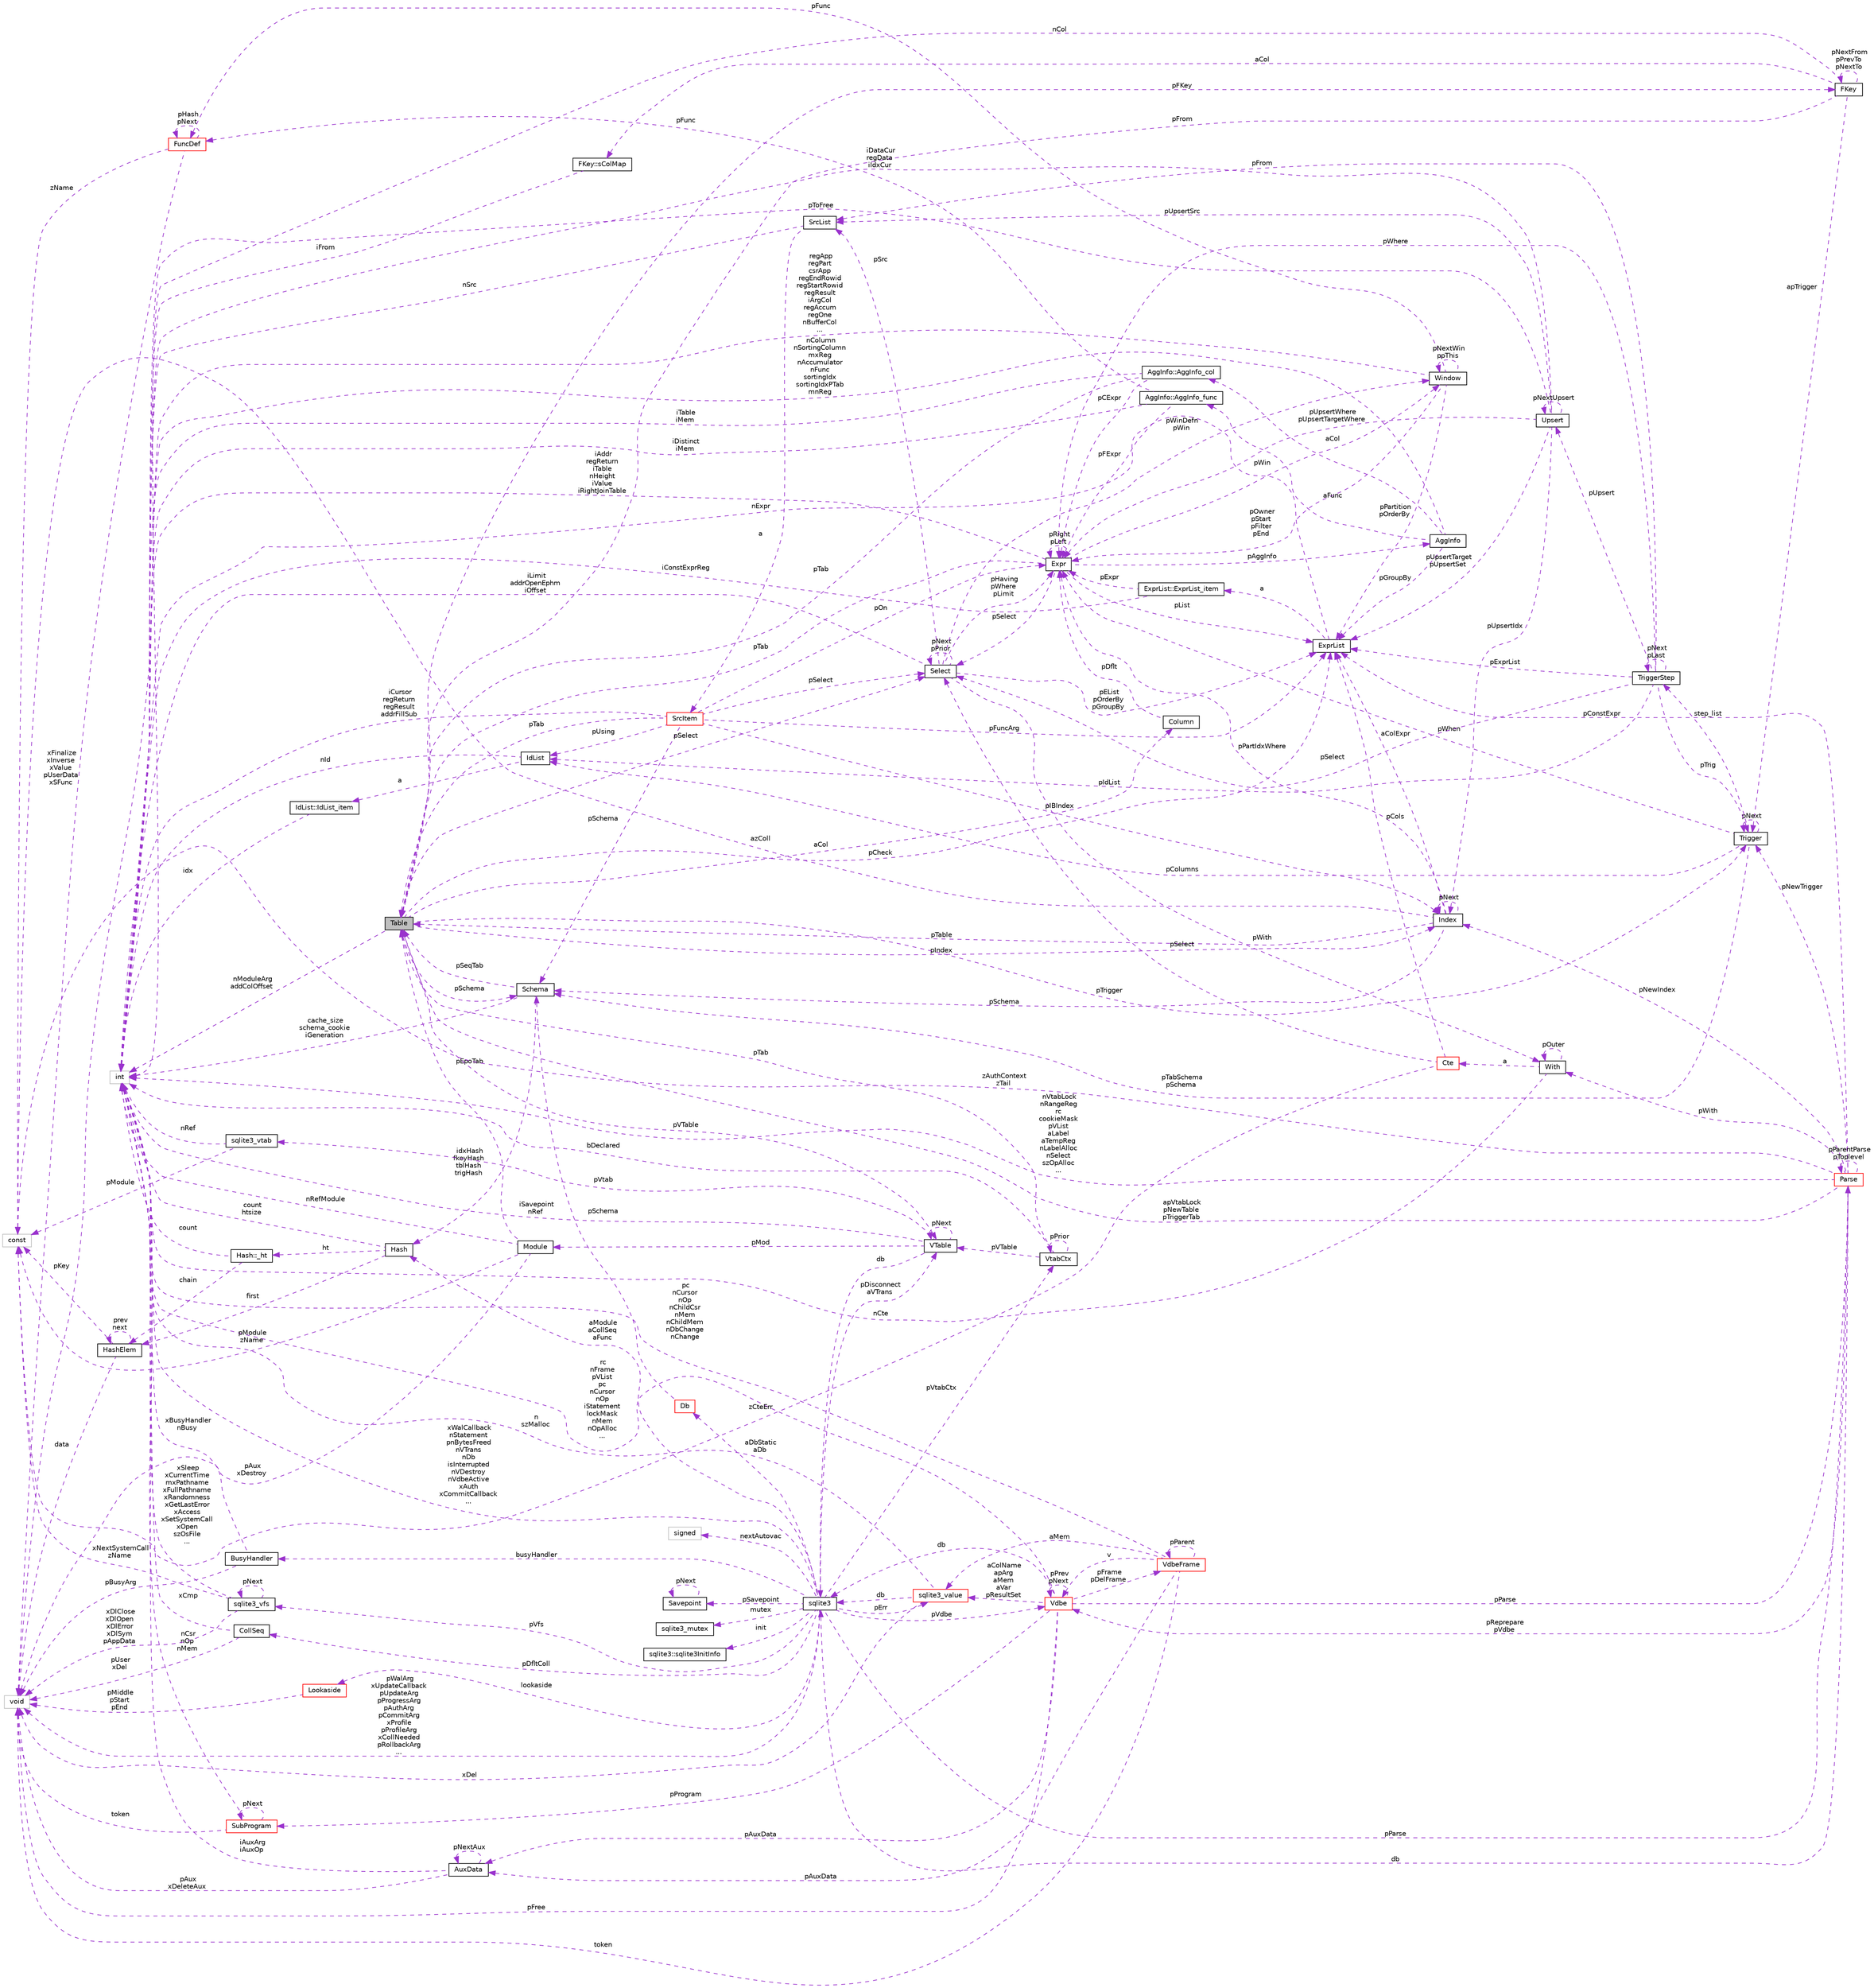 digraph "Table"
{
 // LATEX_PDF_SIZE
  edge [fontname="Helvetica",fontsize="10",labelfontname="Helvetica",labelfontsize="10"];
  node [fontname="Helvetica",fontsize="10",shape=record];
  rankdir="LR";
  Node1 [label="Table",height=0.2,width=0.4,color="black", fillcolor="grey75", style="filled", fontcolor="black",tooltip=" "];
  Node2 -> Node1 [dir="back",color="darkorchid3",fontsize="10",style="dashed",label=" pSchema" ,fontname="Helvetica"];
  Node2 [label="Schema",height=0.2,width=0.4,color="black", fillcolor="white", style="filled",URL="$structSchema.html",tooltip=" "];
  Node3 -> Node2 [dir="back",color="darkorchid3",fontsize="10",style="dashed",label=" cache_size\nschema_cookie\niGeneration" ,fontname="Helvetica"];
  Node3 [label="int",height=0.2,width=0.4,color="grey75", fillcolor="white", style="filled",tooltip=" "];
  Node1 -> Node2 [dir="back",color="darkorchid3",fontsize="10",style="dashed",label=" pSeqTab" ,fontname="Helvetica"];
  Node4 -> Node2 [dir="back",color="darkorchid3",fontsize="10",style="dashed",label=" idxHash\nfkeyHash\ntblHash\ntrigHash" ,fontname="Helvetica"];
  Node4 [label="Hash",height=0.2,width=0.4,color="black", fillcolor="white", style="filled",URL="$structHash.html",tooltip=" "];
  Node5 -> Node4 [dir="back",color="darkorchid3",fontsize="10",style="dashed",label=" ht" ,fontname="Helvetica"];
  Node5 [label="Hash::_ht",height=0.2,width=0.4,color="black", fillcolor="white", style="filled",URL="$structHash_1_1__ht.html",tooltip=" "];
  Node3 -> Node5 [dir="back",color="darkorchid3",fontsize="10",style="dashed",label=" count" ,fontname="Helvetica"];
  Node6 -> Node5 [dir="back",color="darkorchid3",fontsize="10",style="dashed",label=" chain" ,fontname="Helvetica"];
  Node6 [label="HashElem",height=0.2,width=0.4,color="black", fillcolor="white", style="filled",URL="$structHashElem.html",tooltip=" "];
  Node7 -> Node6 [dir="back",color="darkorchid3",fontsize="10",style="dashed",label=" data" ,fontname="Helvetica"];
  Node7 [label="void",height=0.2,width=0.4,color="grey75", fillcolor="white", style="filled",tooltip=" "];
  Node6 -> Node6 [dir="back",color="darkorchid3",fontsize="10",style="dashed",label=" prev\nnext" ,fontname="Helvetica"];
  Node8 -> Node6 [dir="back",color="darkorchid3",fontsize="10",style="dashed",label=" pKey" ,fontname="Helvetica"];
  Node8 [label="const",height=0.2,width=0.4,color="grey75", fillcolor="white", style="filled",tooltip=" "];
  Node3 -> Node4 [dir="back",color="darkorchid3",fontsize="10",style="dashed",label=" count\nhtsize" ,fontname="Helvetica"];
  Node6 -> Node4 [dir="back",color="darkorchid3",fontsize="10",style="dashed",label=" first" ,fontname="Helvetica"];
  Node9 -> Node1 [dir="back",color="darkorchid3",fontsize="10",style="dashed",label=" aCol" ,fontname="Helvetica"];
  Node9 [label="Column",height=0.2,width=0.4,color="black", fillcolor="white", style="filled",URL="$structColumn.html",tooltip=" "];
  Node10 -> Node9 [dir="back",color="darkorchid3",fontsize="10",style="dashed",label=" pDflt" ,fontname="Helvetica"];
  Node10 [label="Expr",height=0.2,width=0.4,color="black", fillcolor="white", style="filled",URL="$structExpr.html",tooltip=" "];
  Node11 -> Node10 [dir="back",color="darkorchid3",fontsize="10",style="dashed",label=" pAggInfo" ,fontname="Helvetica"];
  Node11 [label="AggInfo",height=0.2,width=0.4,color="black", fillcolor="white", style="filled",URL="$structAggInfo.html",tooltip=" "];
  Node12 -> Node11 [dir="back",color="darkorchid3",fontsize="10",style="dashed",label=" aCol" ,fontname="Helvetica"];
  Node12 [label="AggInfo::AggInfo_col",height=0.2,width=0.4,color="black", fillcolor="white", style="filled",URL="$structAggInfo_1_1AggInfo__col.html",tooltip=" "];
  Node10 -> Node12 [dir="back",color="darkorchid3",fontsize="10",style="dashed",label=" pCExpr" ,fontname="Helvetica"];
  Node3 -> Node12 [dir="back",color="darkorchid3",fontsize="10",style="dashed",label=" iTable\niMem" ,fontname="Helvetica"];
  Node1 -> Node12 [dir="back",color="darkorchid3",fontsize="10",style="dashed",label=" pTab" ,fontname="Helvetica"];
  Node3 -> Node11 [dir="back",color="darkorchid3",fontsize="10",style="dashed",label=" nColumn\nnSortingColumn\nmxReg\nnAccumulator\nnFunc\nsortingIdx\nsortingIdxPTab\nmnReg" ,fontname="Helvetica"];
  Node13 -> Node11 [dir="back",color="darkorchid3",fontsize="10",style="dashed",label=" aFunc" ,fontname="Helvetica"];
  Node13 [label="AggInfo::AggInfo_func",height=0.2,width=0.4,color="black", fillcolor="white", style="filled",URL="$structAggInfo_1_1AggInfo__func.html",tooltip=" "];
  Node10 -> Node13 [dir="back",color="darkorchid3",fontsize="10",style="dashed",label=" pFExpr" ,fontname="Helvetica"];
  Node3 -> Node13 [dir="back",color="darkorchid3",fontsize="10",style="dashed",label=" iDistinct\niMem" ,fontname="Helvetica"];
  Node14 -> Node13 [dir="back",color="darkorchid3",fontsize="10",style="dashed",label=" pFunc" ,fontname="Helvetica"];
  Node14 [label="FuncDef",height=0.2,width=0.4,color="red", fillcolor="white", style="filled",URL="$structFuncDef.html",tooltip=" "];
  Node7 -> Node14 [dir="back",color="darkorchid3",fontsize="10",style="dashed",label=" xFinalize\nxInverse\nxValue\npUserData\nxSFunc" ,fontname="Helvetica"];
  Node8 -> Node14 [dir="back",color="darkorchid3",fontsize="10",style="dashed",label=" zName" ,fontname="Helvetica"];
  Node14 -> Node14 [dir="back",color="darkorchid3",fontsize="10",style="dashed",label=" pHash\npNext" ,fontname="Helvetica"];
  Node16 -> Node11 [dir="back",color="darkorchid3",fontsize="10",style="dashed",label=" pGroupBy" ,fontname="Helvetica"];
  Node16 [label="ExprList",height=0.2,width=0.4,color="black", fillcolor="white", style="filled",URL="$structExprList.html",tooltip=" "];
  Node17 -> Node16 [dir="back",color="darkorchid3",fontsize="10",style="dashed",label=" a" ,fontname="Helvetica"];
  Node17 [label="ExprList::ExprList_item",height=0.2,width=0.4,color="black", fillcolor="white", style="filled",URL="$structExprList_1_1ExprList__item.html",tooltip=" "];
  Node10 -> Node17 [dir="back",color="darkorchid3",fontsize="10",style="dashed",label=" pExpr" ,fontname="Helvetica"];
  Node3 -> Node17 [dir="back",color="darkorchid3",fontsize="10",style="dashed",label=" iConstExprReg" ,fontname="Helvetica"];
  Node3 -> Node16 [dir="back",color="darkorchid3",fontsize="10",style="dashed",label=" nExpr" ,fontname="Helvetica"];
  Node10 -> Node10 [dir="back",color="darkorchid3",fontsize="10",style="dashed",label=" pRight\npLeft" ,fontname="Helvetica"];
  Node3 -> Node10 [dir="back",color="darkorchid3",fontsize="10",style="dashed",label=" iAddr\nregReturn\niTable\nnHeight\niValue\niRightJoinTable" ,fontname="Helvetica"];
  Node1 -> Node10 [dir="back",color="darkorchid3",fontsize="10",style="dashed",label=" pTab" ,fontname="Helvetica"];
  Node18 -> Node10 [dir="back",color="darkorchid3",fontsize="10",style="dashed",label=" pSelect" ,fontname="Helvetica"];
  Node18 [label="Select",height=0.2,width=0.4,color="black", fillcolor="white", style="filled",URL="$structSelect.html",tooltip=" "];
  Node10 -> Node18 [dir="back",color="darkorchid3",fontsize="10",style="dashed",label=" pHaving\npWhere\npLimit" ,fontname="Helvetica"];
  Node19 -> Node18 [dir="back",color="darkorchid3",fontsize="10",style="dashed",label=" pWith" ,fontname="Helvetica"];
  Node19 [label="With",height=0.2,width=0.4,color="black", fillcolor="white", style="filled",URL="$structWith.html",tooltip=" "];
  Node20 -> Node19 [dir="back",color="darkorchid3",fontsize="10",style="dashed",label=" a" ,fontname="Helvetica"];
  Node20 [label="Cte",height=0.2,width=0.4,color="red", fillcolor="white", style="filled",URL="$structCte.html",tooltip=" "];
  Node18 -> Node20 [dir="back",color="darkorchid3",fontsize="10",style="dashed",label=" pSelect" ,fontname="Helvetica"];
  Node8 -> Node20 [dir="back",color="darkorchid3",fontsize="10",style="dashed",label=" zCteErr" ,fontname="Helvetica"];
  Node16 -> Node20 [dir="back",color="darkorchid3",fontsize="10",style="dashed",label=" pCols" ,fontname="Helvetica"];
  Node19 -> Node19 [dir="back",color="darkorchid3",fontsize="10",style="dashed",label=" pOuter" ,fontname="Helvetica"];
  Node3 -> Node19 [dir="back",color="darkorchid3",fontsize="10",style="dashed",label=" nCte" ,fontname="Helvetica"];
  Node3 -> Node18 [dir="back",color="darkorchid3",fontsize="10",style="dashed",label=" iLimit\naddrOpenEphm\niOffset" ,fontname="Helvetica"];
  Node18 -> Node18 [dir="back",color="darkorchid3",fontsize="10",style="dashed",label=" pNext\npPrior" ,fontname="Helvetica"];
  Node22 -> Node18 [dir="back",color="darkorchid3",fontsize="10",style="dashed",label=" pSrc" ,fontname="Helvetica"];
  Node22 [label="SrcList",height=0.2,width=0.4,color="black", fillcolor="white", style="filled",URL="$structSrcList.html",tooltip=" "];
  Node23 -> Node22 [dir="back",color="darkorchid3",fontsize="10",style="dashed",label=" a" ,fontname="Helvetica"];
  Node23 [label="SrcItem",height=0.2,width=0.4,color="red", fillcolor="white", style="filled",URL="$structSrcItem.html",tooltip=" "];
  Node2 -> Node23 [dir="back",color="darkorchid3",fontsize="10",style="dashed",label=" pSchema" ,fontname="Helvetica"];
  Node10 -> Node23 [dir="back",color="darkorchid3",fontsize="10",style="dashed",label=" pOn" ,fontname="Helvetica"];
  Node24 -> Node23 [dir="back",color="darkorchid3",fontsize="10",style="dashed",label=" pUsing" ,fontname="Helvetica"];
  Node24 [label="IdList",height=0.2,width=0.4,color="black", fillcolor="white", style="filled",URL="$structIdList.html",tooltip=" "];
  Node25 -> Node24 [dir="back",color="darkorchid3",fontsize="10",style="dashed",label=" a" ,fontname="Helvetica"];
  Node25 [label="IdList::IdList_item",height=0.2,width=0.4,color="black", fillcolor="white", style="filled",URL="$structIdList_1_1IdList__item.html",tooltip=" "];
  Node3 -> Node25 [dir="back",color="darkorchid3",fontsize="10",style="dashed",label=" idx" ,fontname="Helvetica"];
  Node3 -> Node24 [dir="back",color="darkorchid3",fontsize="10",style="dashed",label=" nId" ,fontname="Helvetica"];
  Node3 -> Node23 [dir="back",color="darkorchid3",fontsize="10",style="dashed",label=" iCursor\nregReturn\nregResult\naddrFillSub" ,fontname="Helvetica"];
  Node1 -> Node23 [dir="back",color="darkorchid3",fontsize="10",style="dashed",label=" pTab" ,fontname="Helvetica"];
  Node18 -> Node23 [dir="back",color="darkorchid3",fontsize="10",style="dashed",label=" pSelect" ,fontname="Helvetica"];
  Node26 -> Node23 [dir="back",color="darkorchid3",fontsize="10",style="dashed",label=" pIBIndex" ,fontname="Helvetica"];
  Node26 [label="Index",height=0.2,width=0.4,color="black", fillcolor="white", style="filled",URL="$structIndex.html",tooltip=" "];
  Node2 -> Node26 [dir="back",color="darkorchid3",fontsize="10",style="dashed",label=" pSchema" ,fontname="Helvetica"];
  Node10 -> Node26 [dir="back",color="darkorchid3",fontsize="10",style="dashed",label=" pPartIdxWhere" ,fontname="Helvetica"];
  Node1 -> Node26 [dir="back",color="darkorchid3",fontsize="10",style="dashed",label=" pTable" ,fontname="Helvetica"];
  Node16 -> Node26 [dir="back",color="darkorchid3",fontsize="10",style="dashed",label=" aColExpr" ,fontname="Helvetica"];
  Node8 -> Node26 [dir="back",color="darkorchid3",fontsize="10",style="dashed",label=" azColl" ,fontname="Helvetica"];
  Node26 -> Node26 [dir="back",color="darkorchid3",fontsize="10",style="dashed",label=" pNext" ,fontname="Helvetica"];
  Node16 -> Node23 [dir="back",color="darkorchid3",fontsize="10",style="dashed",label=" pFuncArg" ,fontname="Helvetica"];
  Node3 -> Node22 [dir="back",color="darkorchid3",fontsize="10",style="dashed",label=" nSrc" ,fontname="Helvetica"];
  Node16 -> Node18 [dir="back",color="darkorchid3",fontsize="10",style="dashed",label=" pEList\npOrderBy\npGroupBy" ,fontname="Helvetica"];
  Node27 -> Node18 [dir="back",color="darkorchid3",fontsize="10",style="dashed",label=" pWinDefn\npWin" ,fontname="Helvetica"];
  Node27 [label="Window",height=0.2,width=0.4,color="black", fillcolor="white", style="filled",URL="$structWindow.html",tooltip=" "];
  Node10 -> Node27 [dir="back",color="darkorchid3",fontsize="10",style="dashed",label=" pOwner\npStart\npFilter\npEnd" ,fontname="Helvetica"];
  Node3 -> Node27 [dir="back",color="darkorchid3",fontsize="10",style="dashed",label=" regApp\nregPart\ncsrApp\nregEndRowid\nregStartRowid\nregResult\niArgCol\nregAccum\nregOne\nnBufferCol\n..." ,fontname="Helvetica"];
  Node16 -> Node27 [dir="back",color="darkorchid3",fontsize="10",style="dashed",label=" pPartition\npOrderBy" ,fontname="Helvetica"];
  Node14 -> Node27 [dir="back",color="darkorchid3",fontsize="10",style="dashed",label=" pFunc" ,fontname="Helvetica"];
  Node27 -> Node27 [dir="back",color="darkorchid3",fontsize="10",style="dashed",label=" pNextWin\nppThis" ,fontname="Helvetica"];
  Node16 -> Node10 [dir="back",color="darkorchid3",fontsize="10",style="dashed",label=" pList" ,fontname="Helvetica"];
  Node27 -> Node10 [dir="back",color="darkorchid3",fontsize="10",style="dashed",label=" pWin" ,fontname="Helvetica"];
  Node28 -> Node1 [dir="back",color="darkorchid3",fontsize="10",style="dashed",label=" pFKey" ,fontname="Helvetica"];
  Node28 [label="FKey",height=0.2,width=0.4,color="black", fillcolor="white", style="filled",URL="$structFKey.html",tooltip=" "];
  Node29 -> Node28 [dir="back",color="darkorchid3",fontsize="10",style="dashed",label=" aCol" ,fontname="Helvetica"];
  Node29 [label="FKey::sColMap",height=0.2,width=0.4,color="black", fillcolor="white", style="filled",URL="$structFKey_1_1sColMap.html",tooltip=" "];
  Node3 -> Node29 [dir="back",color="darkorchid3",fontsize="10",style="dashed",label=" iFrom" ,fontname="Helvetica"];
  Node28 -> Node28 [dir="back",color="darkorchid3",fontsize="10",style="dashed",label=" pNextFrom\npPrevTo\npNextTo" ,fontname="Helvetica"];
  Node3 -> Node28 [dir="back",color="darkorchid3",fontsize="10",style="dashed",label=" nCol" ,fontname="Helvetica"];
  Node1 -> Node28 [dir="back",color="darkorchid3",fontsize="10",style="dashed",label=" pFrom" ,fontname="Helvetica"];
  Node30 -> Node28 [dir="back",color="darkorchid3",fontsize="10",style="dashed",label=" apTrigger" ,fontname="Helvetica"];
  Node30 [label="Trigger",height=0.2,width=0.4,color="black", fillcolor="white", style="filled",URL="$structTrigger.html",tooltip=" "];
  Node31 -> Node30 [dir="back",color="darkorchid3",fontsize="10",style="dashed",label=" step_list" ,fontname="Helvetica"];
  Node31 [label="TriggerStep",height=0.2,width=0.4,color="black", fillcolor="white", style="filled",URL="$structTriggerStep.html",tooltip=" "];
  Node31 -> Node31 [dir="back",color="darkorchid3",fontsize="10",style="dashed",label=" pNext\npLast" ,fontname="Helvetica"];
  Node10 -> Node31 [dir="back",color="darkorchid3",fontsize="10",style="dashed",label=" pWhere" ,fontname="Helvetica"];
  Node24 -> Node31 [dir="back",color="darkorchid3",fontsize="10",style="dashed",label=" pIdList" ,fontname="Helvetica"];
  Node18 -> Node31 [dir="back",color="darkorchid3",fontsize="10",style="dashed",label=" pSelect" ,fontname="Helvetica"];
  Node30 -> Node31 [dir="back",color="darkorchid3",fontsize="10",style="dashed",label=" pTrig" ,fontname="Helvetica"];
  Node22 -> Node31 [dir="back",color="darkorchid3",fontsize="10",style="dashed",label=" pFrom" ,fontname="Helvetica"];
  Node16 -> Node31 [dir="back",color="darkorchid3",fontsize="10",style="dashed",label=" pExprList" ,fontname="Helvetica"];
  Node32 -> Node31 [dir="back",color="darkorchid3",fontsize="10",style="dashed",label=" pUpsert" ,fontname="Helvetica"];
  Node32 [label="Upsert",height=0.2,width=0.4,color="black", fillcolor="white", style="filled",URL="$structUpsert.html",tooltip=" "];
  Node10 -> Node32 [dir="back",color="darkorchid3",fontsize="10",style="dashed",label=" pUpsertWhere\npUpsertTargetWhere" ,fontname="Helvetica"];
  Node7 -> Node32 [dir="back",color="darkorchid3",fontsize="10",style="dashed",label=" pToFree" ,fontname="Helvetica"];
  Node3 -> Node32 [dir="back",color="darkorchid3",fontsize="10",style="dashed",label=" iDataCur\nregData\niIdxCur" ,fontname="Helvetica"];
  Node22 -> Node32 [dir="back",color="darkorchid3",fontsize="10",style="dashed",label=" pUpsertSrc" ,fontname="Helvetica"];
  Node26 -> Node32 [dir="back",color="darkorchid3",fontsize="10",style="dashed",label=" pUpsertIdx" ,fontname="Helvetica"];
  Node16 -> Node32 [dir="back",color="darkorchid3",fontsize="10",style="dashed",label=" pUpsertTarget\npUpsertSet" ,fontname="Helvetica"];
  Node32 -> Node32 [dir="back",color="darkorchid3",fontsize="10",style="dashed",label=" pNextUpsert" ,fontname="Helvetica"];
  Node2 -> Node30 [dir="back",color="darkorchid3",fontsize="10",style="dashed",label=" pTabSchema\npSchema" ,fontname="Helvetica"];
  Node10 -> Node30 [dir="back",color="darkorchid3",fontsize="10",style="dashed",label=" pWhen" ,fontname="Helvetica"];
  Node24 -> Node30 [dir="back",color="darkorchid3",fontsize="10",style="dashed",label=" pColumns" ,fontname="Helvetica"];
  Node30 -> Node30 [dir="back",color="darkorchid3",fontsize="10",style="dashed",label=" pNext" ,fontname="Helvetica"];
  Node33 -> Node1 [dir="back",color="darkorchid3",fontsize="10",style="dashed",label=" pVTable" ,fontname="Helvetica"];
  Node33 [label="VTable",height=0.2,width=0.4,color="black", fillcolor="white", style="filled",URL="$structVTable.html",tooltip=" "];
  Node34 -> Node33 [dir="back",color="darkorchid3",fontsize="10",style="dashed",label=" db" ,fontname="Helvetica"];
  Node34 [label="sqlite3",height=0.2,width=0.4,color="black", fillcolor="white", style="filled",URL="$structsqlite3.html",tooltip=" "];
  Node35 -> Node34 [dir="back",color="darkorchid3",fontsize="10",style="dashed",label=" pVdbe" ,fontname="Helvetica"];
  Node35 [label="Vdbe",height=0.2,width=0.4,color="red", fillcolor="white", style="filled",URL="$structVdbe.html",tooltip=" "];
  Node35 -> Node35 [dir="back",color="darkorchid3",fontsize="10",style="dashed",label=" pPrev\npNext" ,fontname="Helvetica"];
  Node34 -> Node35 [dir="back",color="darkorchid3",fontsize="10",style="dashed",label=" db" ,fontname="Helvetica"];
  Node7 -> Node35 [dir="back",color="darkorchid3",fontsize="10",style="dashed",label=" pFree" ,fontname="Helvetica"];
  Node36 -> Node35 [dir="back",color="darkorchid3",fontsize="10",style="dashed",label=" aColName\napArg\naMem\naVar\npResultSet" ,fontname="Helvetica"];
  Node36 [label="sqlite3_value",height=0.2,width=0.4,color="red", fillcolor="white", style="filled",URL="$structsqlite3__value.html",tooltip=" "];
  Node34 -> Node36 [dir="back",color="darkorchid3",fontsize="10",style="dashed",label=" db" ,fontname="Helvetica"];
  Node7 -> Node36 [dir="back",color="darkorchid3",fontsize="10",style="dashed",label=" xDel" ,fontname="Helvetica"];
  Node3 -> Node36 [dir="back",color="darkorchid3",fontsize="10",style="dashed",label=" n\nszMalloc" ,fontname="Helvetica"];
  Node38 -> Node35 [dir="back",color="darkorchid3",fontsize="10",style="dashed",label=" pFrame\npDelFrame" ,fontname="Helvetica"];
  Node38 [label="VdbeFrame",height=0.2,width=0.4,color="red", fillcolor="white", style="filled",URL="$structVdbeFrame.html",tooltip=" "];
  Node35 -> Node38 [dir="back",color="darkorchid3",fontsize="10",style="dashed",label=" v" ,fontname="Helvetica"];
  Node7 -> Node38 [dir="back",color="darkorchid3",fontsize="10",style="dashed",label=" token" ,fontname="Helvetica"];
  Node36 -> Node38 [dir="back",color="darkorchid3",fontsize="10",style="dashed",label=" aMem" ,fontname="Helvetica"];
  Node38 -> Node38 [dir="back",color="darkorchid3",fontsize="10",style="dashed",label=" pParent" ,fontname="Helvetica"];
  Node3 -> Node38 [dir="back",color="darkorchid3",fontsize="10",style="dashed",label=" pc\nnCursor\nnOp\nnChildCsr\nnMem\nnChildMem\nnDbChange\nnChange" ,fontname="Helvetica"];
  Node39 -> Node38 [dir="back",color="darkorchid3",fontsize="10",style="dashed",label=" pAuxData" ,fontname="Helvetica"];
  Node39 [label="AuxData",height=0.2,width=0.4,color="black", fillcolor="white", style="filled",URL="$structAuxData.html",tooltip=" "];
  Node7 -> Node39 [dir="back",color="darkorchid3",fontsize="10",style="dashed",label=" pAux\nxDeleteAux" ,fontname="Helvetica"];
  Node3 -> Node39 [dir="back",color="darkorchid3",fontsize="10",style="dashed",label=" iAuxArg\niAuxOp" ,fontname="Helvetica"];
  Node39 -> Node39 [dir="back",color="darkorchid3",fontsize="10",style="dashed",label=" pNextAux" ,fontname="Helvetica"];
  Node3 -> Node35 [dir="back",color="darkorchid3",fontsize="10",style="dashed",label=" rc\nnFrame\npVList\npc\nnCursor\nnOp\niStatement\nlockMask\nnMem\nnOpAlloc\n..." ,fontname="Helvetica"];
  Node39 -> Node35 [dir="back",color="darkorchid3",fontsize="10",style="dashed",label=" pAuxData" ,fontname="Helvetica"];
  Node75 -> Node35 [dir="back",color="darkorchid3",fontsize="10",style="dashed",label=" pProgram" ,fontname="Helvetica"];
  Node75 [label="SubProgram",height=0.2,width=0.4,color="red", fillcolor="white", style="filled",URL="$structSubProgram.html",tooltip=" "];
  Node7 -> Node75 [dir="back",color="darkorchid3",fontsize="10",style="dashed",label=" token" ,fontname="Helvetica"];
  Node3 -> Node75 [dir="back",color="darkorchid3",fontsize="10",style="dashed",label=" nCsr\nnOp\nnMem" ,fontname="Helvetica"];
  Node75 -> Node75 [dir="back",color="darkorchid3",fontsize="10",style="dashed",label=" pNext" ,fontname="Helvetica"];
  Node78 -> Node35 [dir="back",color="darkorchid3",fontsize="10",style="dashed",label=" pParse" ,fontname="Helvetica"];
  Node78 [label="Parse",height=0.2,width=0.4,color="red", fillcolor="white", style="filled",URL="$structParse.html",tooltip=" "];
  Node35 -> Node78 [dir="back",color="darkorchid3",fontsize="10",style="dashed",label=" pReprepare\npVdbe" ,fontname="Helvetica"];
  Node34 -> Node78 [dir="back",color="darkorchid3",fontsize="10",style="dashed",label=" db" ,fontname="Helvetica"];
  Node19 -> Node78 [dir="back",color="darkorchid3",fontsize="10",style="dashed",label=" pWith" ,fontname="Helvetica"];
  Node3 -> Node78 [dir="back",color="darkorchid3",fontsize="10",style="dashed",label=" nVtabLock\nnRangeReg\nrc\ncookieMask\npVList\naLabel\naTempReg\nnLabelAlloc\nnSelect\nszOpAlloc\n..." ,fontname="Helvetica"];
  Node1 -> Node78 [dir="back",color="darkorchid3",fontsize="10",style="dashed",label=" apVtabLock\npNewTable\npTriggerTab" ,fontname="Helvetica"];
  Node30 -> Node78 [dir="back",color="darkorchid3",fontsize="10",style="dashed",label=" pNewTrigger" ,fontname="Helvetica"];
  Node26 -> Node78 [dir="back",color="darkorchid3",fontsize="10",style="dashed",label=" pNewIndex" ,fontname="Helvetica"];
  Node8 -> Node78 [dir="back",color="darkorchid3",fontsize="10",style="dashed",label=" zAuthContext\nzTail" ,fontname="Helvetica"];
  Node16 -> Node78 [dir="back",color="darkorchid3",fontsize="10",style="dashed",label=" pConstExpr" ,fontname="Helvetica"];
  Node78 -> Node78 [dir="back",color="darkorchid3",fontsize="10",style="dashed",label=" pParentParse\npToplevel" ,fontname="Helvetica"];
  Node99 -> Node34 [dir="back",color="darkorchid3",fontsize="10",style="dashed",label=" pSavepoint" ,fontname="Helvetica"];
  Node99 [label="Savepoint",height=0.2,width=0.4,color="black", fillcolor="white", style="filled",URL="$structSavepoint.html",tooltip=" "];
  Node99 -> Node99 [dir="back",color="darkorchid3",fontsize="10",style="dashed",label=" pNext" ,fontname="Helvetica"];
  Node7 -> Node34 [dir="back",color="darkorchid3",fontsize="10",style="dashed",label=" pWalArg\nxUpdateCallback\npUpdateArg\npProgressArg\npAuthArg\npCommitArg\nxProfile\npProfileArg\nxCollNeeded\npRollbackArg\n..." ,fontname="Helvetica"];
  Node100 -> Node34 [dir="back",color="darkorchid3",fontsize="10",style="dashed",label=" lookaside" ,fontname="Helvetica"];
  Node100 [label="Lookaside",height=0.2,width=0.4,color="red", fillcolor="white", style="filled",URL="$structLookaside.html",tooltip=" "];
  Node7 -> Node100 [dir="back",color="darkorchid3",fontsize="10",style="dashed",label=" pMiddle\npStart\npEnd" ,fontname="Helvetica"];
  Node36 -> Node34 [dir="back",color="darkorchid3",fontsize="10",style="dashed",label=" pErr" ,fontname="Helvetica"];
  Node45 -> Node34 [dir="back",color="darkorchid3",fontsize="10",style="dashed",label=" mutex" ,fontname="Helvetica"];
  Node45 [label="sqlite3_mutex",height=0.2,width=0.4,color="black", fillcolor="white", style="filled",URL="$structsqlite3__mutex.html",tooltip=" "];
  Node55 -> Node34 [dir="back",color="darkorchid3",fontsize="10",style="dashed",label=" pVfs" ,fontname="Helvetica"];
  Node55 [label="sqlite3_vfs",height=0.2,width=0.4,color="black", fillcolor="white", style="filled",URL="$structsqlite3__vfs.html",tooltip=" "];
  Node7 -> Node55 [dir="back",color="darkorchid3",fontsize="10",style="dashed",label=" xDlClose\nxDlOpen\nxDlError\nxDlSym\npAppData" ,fontname="Helvetica"];
  Node55 -> Node55 [dir="back",color="darkorchid3",fontsize="10",style="dashed",label=" pNext" ,fontname="Helvetica"];
  Node3 -> Node55 [dir="back",color="darkorchid3",fontsize="10",style="dashed",label=" xSleep\nxCurrentTime\nmxPathname\nxFullPathname\nxRandomness\nxGetLastError\nxAccess\nxSetSystemCall\nxOpen\nszOsFile\n..." ,fontname="Helvetica"];
  Node8 -> Node55 [dir="back",color="darkorchid3",fontsize="10",style="dashed",label=" xNextSystemCall\nzName" ,fontname="Helvetica"];
  Node102 -> Node34 [dir="back",color="darkorchid3",fontsize="10",style="dashed",label=" init" ,fontname="Helvetica"];
  Node102 [label="sqlite3::sqlite3InitInfo",height=0.2,width=0.4,color="black", fillcolor="white", style="filled",URL="$structsqlite3_1_1sqlite3InitInfo.html",tooltip=" "];
  Node103 -> Node34 [dir="back",color="darkorchid3",fontsize="10",style="dashed",label=" busyHandler" ,fontname="Helvetica"];
  Node103 [label="BusyHandler",height=0.2,width=0.4,color="black", fillcolor="white", style="filled",URL="$structBusyHandler.html",tooltip=" "];
  Node7 -> Node103 [dir="back",color="darkorchid3",fontsize="10",style="dashed",label=" pBusyArg" ,fontname="Helvetica"];
  Node3 -> Node103 [dir="back",color="darkorchid3",fontsize="10",style="dashed",label=" xBusyHandler\nnBusy" ,fontname="Helvetica"];
  Node104 -> Node34 [dir="back",color="darkorchid3",fontsize="10",style="dashed",label=" pVtabCtx" ,fontname="Helvetica"];
  Node104 [label="VtabCtx",height=0.2,width=0.4,color="black", fillcolor="white", style="filled",URL="$structVtabCtx.html",tooltip=" "];
  Node104 -> Node104 [dir="back",color="darkorchid3",fontsize="10",style="dashed",label=" pPrior" ,fontname="Helvetica"];
  Node3 -> Node104 [dir="back",color="darkorchid3",fontsize="10",style="dashed",label=" bDeclared" ,fontname="Helvetica"];
  Node33 -> Node104 [dir="back",color="darkorchid3",fontsize="10",style="dashed",label=" pVTable" ,fontname="Helvetica"];
  Node1 -> Node104 [dir="back",color="darkorchid3",fontsize="10",style="dashed",label=" pTab" ,fontname="Helvetica"];
  Node60 -> Node34 [dir="back",color="darkorchid3",fontsize="10",style="dashed",label=" pDfltColl" ,fontname="Helvetica"];
  Node60 [label="CollSeq",height=0.2,width=0.4,color="black", fillcolor="white", style="filled",URL="$structCollSeq.html",tooltip=" "];
  Node7 -> Node60 [dir="back",color="darkorchid3",fontsize="10",style="dashed",label=" pUser\nxDel" ,fontname="Helvetica"];
  Node3 -> Node60 [dir="back",color="darkorchid3",fontsize="10",style="dashed",label=" xCmp" ,fontname="Helvetica"];
  Node33 -> Node34 [dir="back",color="darkorchid3",fontsize="10",style="dashed",label=" pDisconnect\naVTrans" ,fontname="Helvetica"];
  Node3 -> Node34 [dir="back",color="darkorchid3",fontsize="10",style="dashed",label=" xWalCallback\nnStatement\npnBytesFreed\nnVTrans\nnDb\nisInterrupted\nnVDestroy\nnVdbeActive\nxAuth\nxCommitCallback\n..." ,fontname="Helvetica"];
  Node77 -> Node34 [dir="back",color="darkorchid3",fontsize="10",style="dashed",label=" nextAutovac" ,fontname="Helvetica"];
  Node77 [label="signed",height=0.2,width=0.4,color="grey75", fillcolor="white", style="filled",tooltip=" "];
  Node105 -> Node34 [dir="back",color="darkorchid3",fontsize="10",style="dashed",label=" aDbStatic\naDb" ,fontname="Helvetica"];
  Node105 [label="Db",height=0.2,width=0.4,color="red", fillcolor="white", style="filled",URL="$structDb.html",tooltip=" "];
  Node2 -> Node105 [dir="back",color="darkorchid3",fontsize="10",style="dashed",label=" pSchema" ,fontname="Helvetica"];
  Node4 -> Node34 [dir="back",color="darkorchid3",fontsize="10",style="dashed",label=" aModule\naCollSeq\naFunc" ,fontname="Helvetica"];
  Node78 -> Node34 [dir="back",color="darkorchid3",fontsize="10",style="dashed",label=" pParse" ,fontname="Helvetica"];
  Node33 -> Node33 [dir="back",color="darkorchid3",fontsize="10",style="dashed",label=" pNext" ,fontname="Helvetica"];
  Node3 -> Node33 [dir="back",color="darkorchid3",fontsize="10",style="dashed",label=" iSavepoint\nnRef" ,fontname="Helvetica"];
  Node106 -> Node33 [dir="back",color="darkorchid3",fontsize="10",style="dashed",label=" pMod" ,fontname="Helvetica"];
  Node106 [label="Module",height=0.2,width=0.4,color="black", fillcolor="white", style="filled",URL="$structModule.html",tooltip=" "];
  Node7 -> Node106 [dir="back",color="darkorchid3",fontsize="10",style="dashed",label=" pAux\nxDestroy" ,fontname="Helvetica"];
  Node3 -> Node106 [dir="back",color="darkorchid3",fontsize="10",style="dashed",label=" nRefModule" ,fontname="Helvetica"];
  Node1 -> Node106 [dir="back",color="darkorchid3",fontsize="10",style="dashed",label=" pEpoTab" ,fontname="Helvetica"];
  Node8 -> Node106 [dir="back",color="darkorchid3",fontsize="10",style="dashed",label=" pModule\nzName" ,fontname="Helvetica"];
  Node62 -> Node33 [dir="back",color="darkorchid3",fontsize="10",style="dashed",label=" pVtab" ,fontname="Helvetica"];
  Node62 [label="sqlite3_vtab",height=0.2,width=0.4,color="black", fillcolor="white", style="filled",URL="$structsqlite3__vtab.html",tooltip=" "];
  Node3 -> Node62 [dir="back",color="darkorchid3",fontsize="10",style="dashed",label=" nRef" ,fontname="Helvetica"];
  Node8 -> Node62 [dir="back",color="darkorchid3",fontsize="10",style="dashed",label=" pModule" ,fontname="Helvetica"];
  Node3 -> Node1 [dir="back",color="darkorchid3",fontsize="10",style="dashed",label=" nModuleArg\naddColOffset" ,fontname="Helvetica"];
  Node30 -> Node1 [dir="back",color="darkorchid3",fontsize="10",style="dashed",label=" pTrigger" ,fontname="Helvetica"];
  Node18 -> Node1 [dir="back",color="darkorchid3",fontsize="10",style="dashed",label=" pSelect" ,fontname="Helvetica"];
  Node16 -> Node1 [dir="back",color="darkorchid3",fontsize="10",style="dashed",label=" pCheck" ,fontname="Helvetica"];
  Node26 -> Node1 [dir="back",color="darkorchid3",fontsize="10",style="dashed",label=" pIndex" ,fontname="Helvetica"];
}
